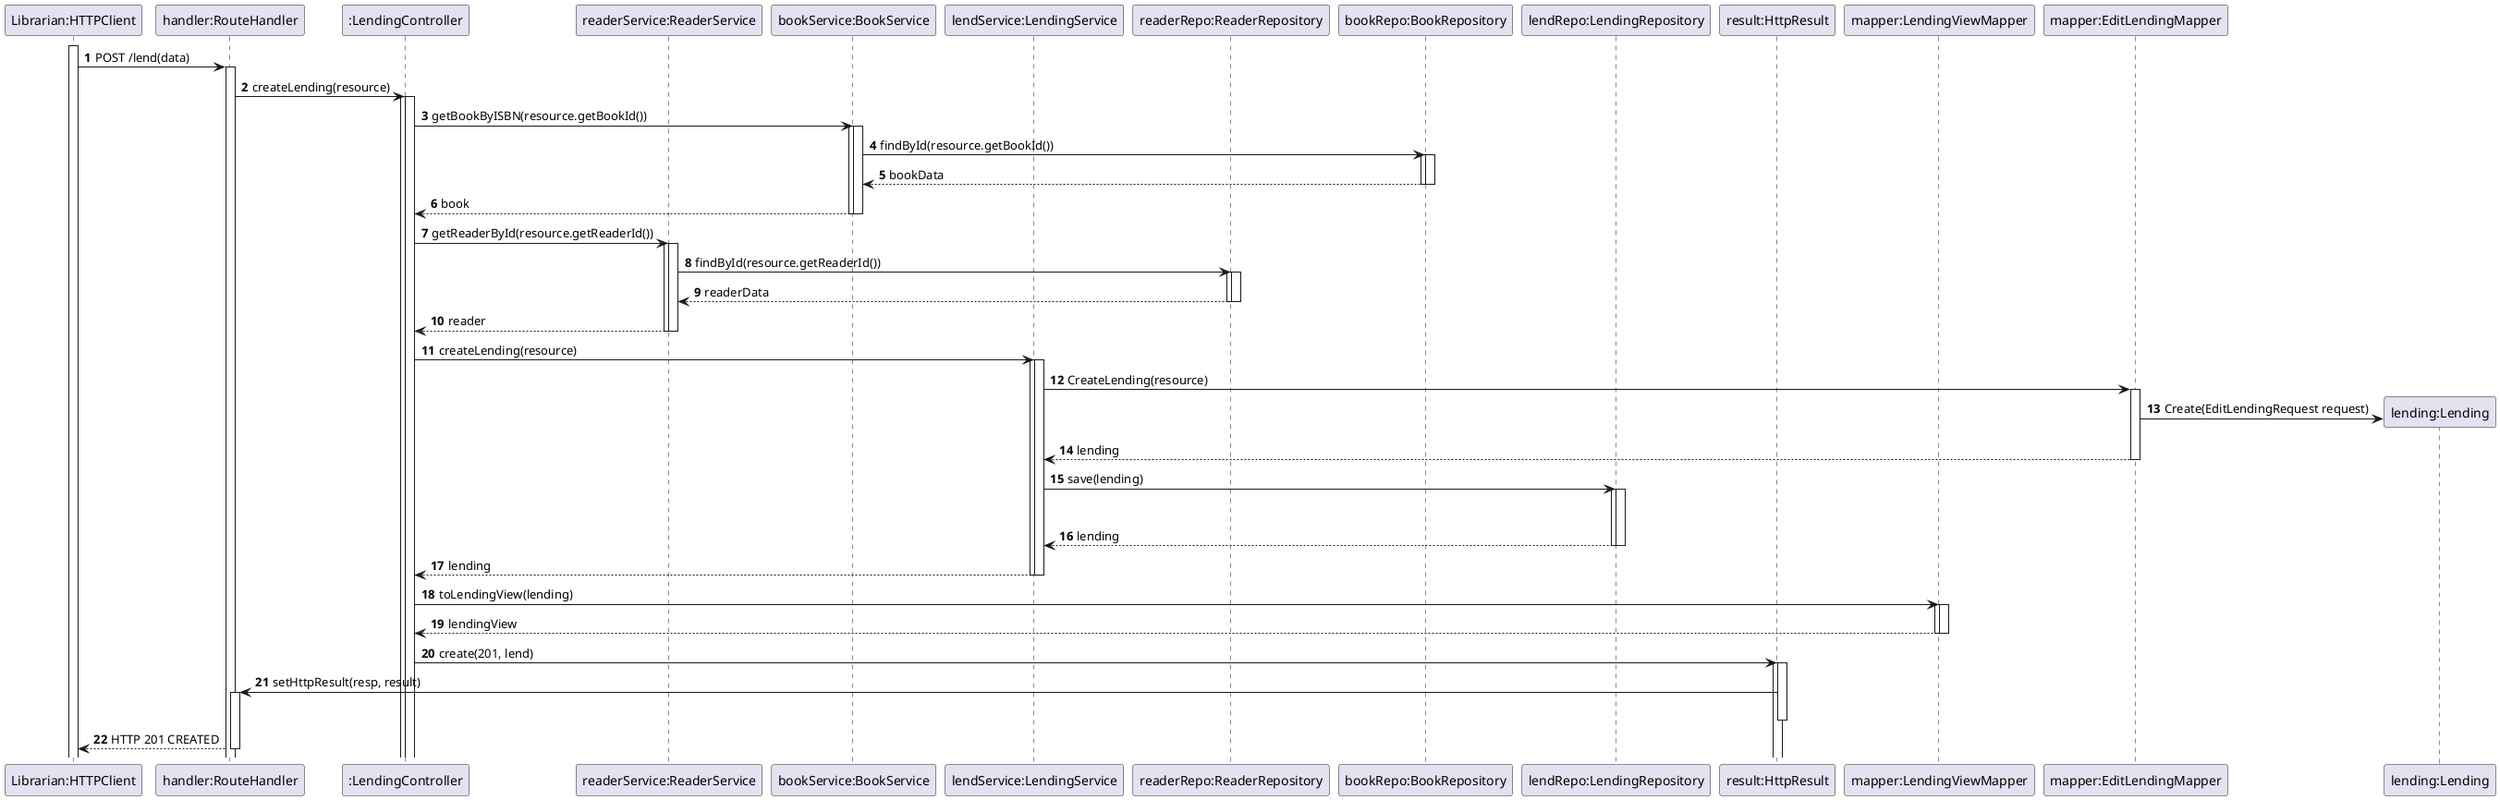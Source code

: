 @startuml
'https://plantuml.com/sequence-diagram
autoactivate on
autonumber

participant "Librarian:HTTPClient" as HTTPClient
participant "handler:RouteHandler" as System
participant ":LendingController" as LendCtrl
participant "readerService:ReaderService" as ReaderService
participant "bookService:BookService" as BookService
participant "lendService:LendingService" as LendService
participant "readerRepo:ReaderRepository" as ReaderRepo
participant "bookRepo:BookRepository" as BookRepo
participant "lendRepo:LendingRepository" as LendRepo
participant "result:HttpResult" as Result
participant "mapper:LendingViewMapper" as ViewMapper
participant "mapper:EditLendingMapper" as EditMapper
participant "lending:Lending" as Lending

activate HTTPClient

HTTPClient -> System: POST /lend(data)
System -> LendCtrl: createLending(resource)
activate LendCtrl

LendCtrl -> BookService: getBookByISBN(resource.getBookId())
activate BookService
BookService -> BookRepo: findById(resource.getBookId())
activate BookRepo
BookRepo --> BookService: bookData
deactivate BookRepo
BookService --> LendCtrl: book
deactivate BookService

LendCtrl -> ReaderService: getReaderById(resource.getReaderId())
activate ReaderService
ReaderService -> ReaderRepo: findById(resource.getReaderId())
activate ReaderRepo
ReaderRepo --> ReaderService: readerData
deactivate ReaderRepo
ReaderService --> LendCtrl: reader
deactivate ReaderService

LendCtrl -> LendService: createLending(resource)
activate LendService
LendService -> EditMapper: CreateLending(resource)
EditMapper -> Lending** : Create(EditLendingRequest request)
EditMapper --> LendService : lending
LendService -> LendRepo : save(lending)
activate LendRepo
deactivate EditMapper
LendRepo --> LendService: lending
deactivate LendRepo
LendService --> LendCtrl: lending
deactivate LendService

LendCtrl -> ViewMapper: toLendingView(lending)
activate ViewMapper
ViewMapper --> LendCtrl: lendingView
deactivate ViewMapper

LendCtrl -> Result: create(201, lend)
activate Result
Result -> System: setHttpResult(resp, result)
deactivate Result
System --> HTTPClient: HTTP 201 CREATED

@enduml
